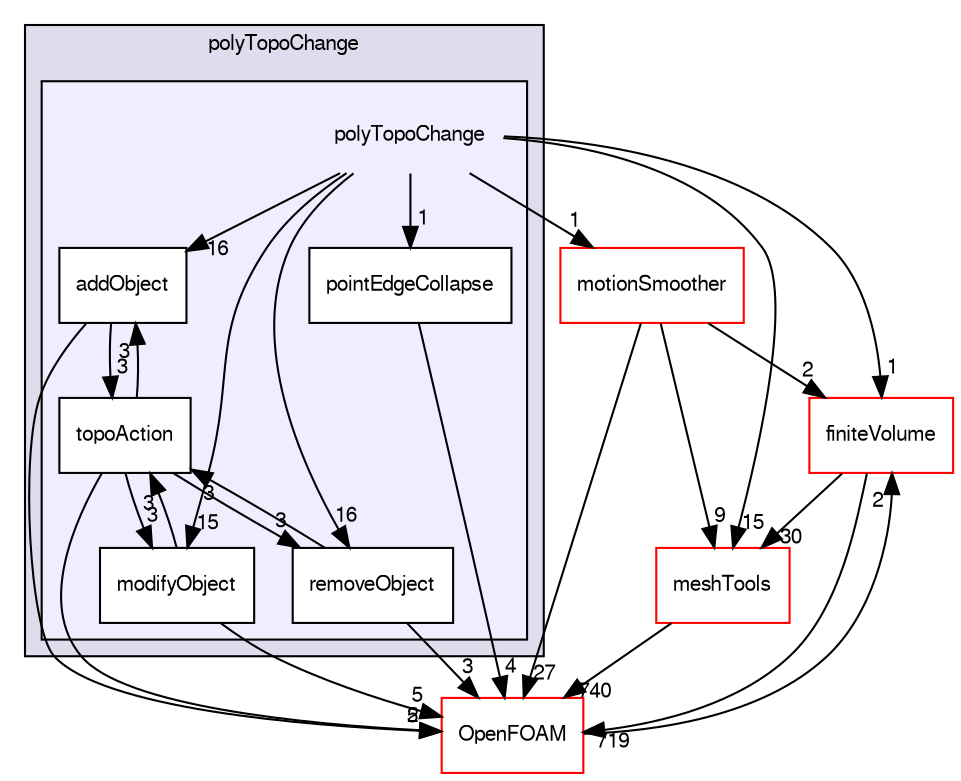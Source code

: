 digraph "src/dynamicMesh/polyTopoChange/polyTopoChange" {
  bgcolor=transparent;
  compound=true
  node [ fontsize="10", fontname="FreeSans"];
  edge [ labelfontsize="10", labelfontname="FreeSans"];
  subgraph clusterdir_1dcc9f8d039401a5088c21c8f851d182 {
    graph [ bgcolor="#ddddee", pencolor="black", label="polyTopoChange" fontname="FreeSans", fontsize="10", URL="dir_1dcc9f8d039401a5088c21c8f851d182.html"]
  subgraph clusterdir_312178702b93695831f6550a8adac170 {
    graph [ bgcolor="#eeeeff", pencolor="black", label="" URL="dir_312178702b93695831f6550a8adac170.html"];
    dir_312178702b93695831f6550a8adac170 [shape=plaintext label="polyTopoChange"];
    dir_d9ee5e3d9912dc032da774cc35ce3131 [shape=box label="addObject" color="black" fillcolor="white" style="filled" URL="dir_d9ee5e3d9912dc032da774cc35ce3131.html"];
    dir_cb27fedece1be2b4c875a7d735a8664e [shape=box label="modifyObject" color="black" fillcolor="white" style="filled" URL="dir_cb27fedece1be2b4c875a7d735a8664e.html"];
    dir_51c191f54fe0236cf748102de597495e [shape=box label="pointEdgeCollapse" color="black" fillcolor="white" style="filled" URL="dir_51c191f54fe0236cf748102de597495e.html"];
    dir_06296bd8b41385b4250e164b0b7ad03a [shape=box label="removeObject" color="black" fillcolor="white" style="filled" URL="dir_06296bd8b41385b4250e164b0b7ad03a.html"];
    dir_29390a93201d75a4a0dc1eba109fb924 [shape=box label="topoAction" color="black" fillcolor="white" style="filled" URL="dir_29390a93201d75a4a0dc1eba109fb924.html"];
  }
  }
  dir_9bd15774b555cf7259a6fa18f99fe99b [shape=box label="finiteVolume" color="red" URL="dir_9bd15774b555cf7259a6fa18f99fe99b.html"];
  dir_ae30ad0bef50cf391b24c614251bb9fd [shape=box label="meshTools" color="red" URL="dir_ae30ad0bef50cf391b24c614251bb9fd.html"];
  dir_a5f41142d67d2cb37e86033b3571a7be [shape=box label="motionSmoother" color="red" URL="dir_a5f41142d67d2cb37e86033b3571a7be.html"];
  dir_c5473ff19b20e6ec4dfe5c310b3778a8 [shape=box label="OpenFOAM" color="red" URL="dir_c5473ff19b20e6ec4dfe5c310b3778a8.html"];
  dir_9bd15774b555cf7259a6fa18f99fe99b->dir_ae30ad0bef50cf391b24c614251bb9fd [headlabel="30", labeldistance=1.5 headhref="dir_000727_001560.html"];
  dir_9bd15774b555cf7259a6fa18f99fe99b->dir_c5473ff19b20e6ec4dfe5c310b3778a8 [headlabel="719", labeldistance=1.5 headhref="dir_000727_001706.html"];
  dir_ae30ad0bef50cf391b24c614251bb9fd->dir_c5473ff19b20e6ec4dfe5c310b3778a8 [headlabel="740", labeldistance=1.5 headhref="dir_001560_001706.html"];
  dir_cb27fedece1be2b4c875a7d735a8664e->dir_c5473ff19b20e6ec4dfe5c310b3778a8 [headlabel="5", labeldistance=1.5 headhref="dir_000680_001706.html"];
  dir_cb27fedece1be2b4c875a7d735a8664e->dir_29390a93201d75a4a0dc1eba109fb924 [headlabel="3", labeldistance=1.5 headhref="dir_000680_000684.html"];
  dir_06296bd8b41385b4250e164b0b7ad03a->dir_c5473ff19b20e6ec4dfe5c310b3778a8 [headlabel="3", labeldistance=1.5 headhref="dir_000683_001706.html"];
  dir_06296bd8b41385b4250e164b0b7ad03a->dir_29390a93201d75a4a0dc1eba109fb924 [headlabel="3", labeldistance=1.5 headhref="dir_000683_000684.html"];
  dir_a5f41142d67d2cb37e86033b3571a7be->dir_9bd15774b555cf7259a6fa18f99fe99b [headlabel="2", labeldistance=1.5 headhref="dir_000662_000727.html"];
  dir_a5f41142d67d2cb37e86033b3571a7be->dir_ae30ad0bef50cf391b24c614251bb9fd [headlabel="9", labeldistance=1.5 headhref="dir_000662_001560.html"];
  dir_a5f41142d67d2cb37e86033b3571a7be->dir_c5473ff19b20e6ec4dfe5c310b3778a8 [headlabel="27", labeldistance=1.5 headhref="dir_000662_001706.html"];
  dir_51c191f54fe0236cf748102de597495e->dir_c5473ff19b20e6ec4dfe5c310b3778a8 [headlabel="4", labeldistance=1.5 headhref="dir_000681_001706.html"];
  dir_d9ee5e3d9912dc032da774cc35ce3131->dir_c5473ff19b20e6ec4dfe5c310b3778a8 [headlabel="5", labeldistance=1.5 headhref="dir_000679_001706.html"];
  dir_d9ee5e3d9912dc032da774cc35ce3131->dir_29390a93201d75a4a0dc1eba109fb924 [headlabel="3", labeldistance=1.5 headhref="dir_000679_000684.html"];
  dir_c5473ff19b20e6ec4dfe5c310b3778a8->dir_9bd15774b555cf7259a6fa18f99fe99b [headlabel="2", labeldistance=1.5 headhref="dir_001706_000727.html"];
  dir_29390a93201d75a4a0dc1eba109fb924->dir_cb27fedece1be2b4c875a7d735a8664e [headlabel="3", labeldistance=1.5 headhref="dir_000684_000680.html"];
  dir_29390a93201d75a4a0dc1eba109fb924->dir_06296bd8b41385b4250e164b0b7ad03a [headlabel="3", labeldistance=1.5 headhref="dir_000684_000683.html"];
  dir_29390a93201d75a4a0dc1eba109fb924->dir_d9ee5e3d9912dc032da774cc35ce3131 [headlabel="3", labeldistance=1.5 headhref="dir_000684_000679.html"];
  dir_29390a93201d75a4a0dc1eba109fb924->dir_c5473ff19b20e6ec4dfe5c310b3778a8 [headlabel="2", labeldistance=1.5 headhref="dir_000684_001706.html"];
  dir_312178702b93695831f6550a8adac170->dir_9bd15774b555cf7259a6fa18f99fe99b [headlabel="1", labeldistance=1.5 headhref="dir_000678_000727.html"];
  dir_312178702b93695831f6550a8adac170->dir_ae30ad0bef50cf391b24c614251bb9fd [headlabel="15", labeldistance=1.5 headhref="dir_000678_001560.html"];
  dir_312178702b93695831f6550a8adac170->dir_cb27fedece1be2b4c875a7d735a8664e [headlabel="15", labeldistance=1.5 headhref="dir_000678_000680.html"];
  dir_312178702b93695831f6550a8adac170->dir_06296bd8b41385b4250e164b0b7ad03a [headlabel="16", labeldistance=1.5 headhref="dir_000678_000683.html"];
  dir_312178702b93695831f6550a8adac170->dir_a5f41142d67d2cb37e86033b3571a7be [headlabel="1", labeldistance=1.5 headhref="dir_000678_000662.html"];
  dir_312178702b93695831f6550a8adac170->dir_51c191f54fe0236cf748102de597495e [headlabel="1", labeldistance=1.5 headhref="dir_000678_000681.html"];
  dir_312178702b93695831f6550a8adac170->dir_d9ee5e3d9912dc032da774cc35ce3131 [headlabel="16", labeldistance=1.5 headhref="dir_000678_000679.html"];
}

